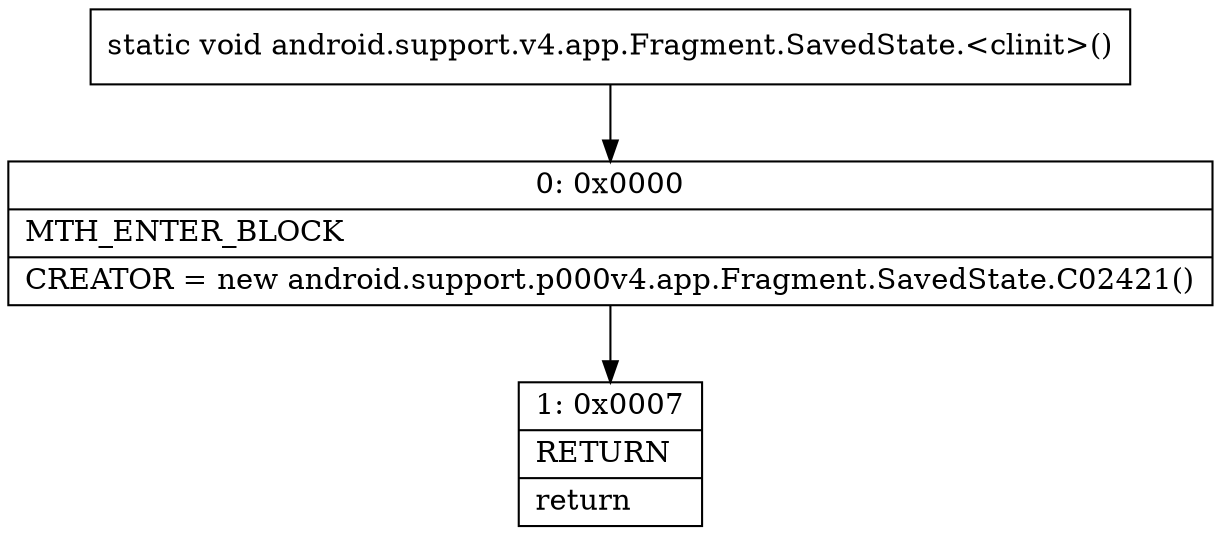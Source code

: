 digraph "CFG forandroid.support.v4.app.Fragment.SavedState.\<clinit\>()V" {
Node_0 [shape=record,label="{0\:\ 0x0000|MTH_ENTER_BLOCK\l|CREATOR = new android.support.p000v4.app.Fragment.SavedState.C02421()\l}"];
Node_1 [shape=record,label="{1\:\ 0x0007|RETURN\l|return\l}"];
MethodNode[shape=record,label="{static void android.support.v4.app.Fragment.SavedState.\<clinit\>() }"];
MethodNode -> Node_0;
Node_0 -> Node_1;
}

